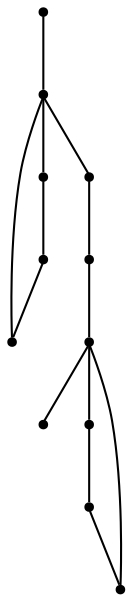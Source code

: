 graph {
  node [shape=point,comment="{\"directed\":false,\"doi\":\"10.1007/978-3-030-68766-3_38\",\"figure\":\"1 (1)\"}"]

  v0 [pos="663.8880551171624,367.9999394512522"]
  v1 [pos="631.4172178125917,429.9633746808746"]
  v2 [pos="550.804622780726,491.92240646653914"]
  v3 [pos="523.9295026451532,429.9633746808746"]
  v4 [pos="523.9334610241548,708.7874589753601"]
  v5 [pos="497.06272848940307,398.9794553440845"]
  v6 [pos="470.18759245672584,398.9794553440845"]
  v7 [pos="443.3208183009758,429.9633746808746"]
  v8 [pos="416.44967244150905,491.92240646653914"]
  v9 [pos="443.32480847418634,708.7874589753601"]
  v10 [pos="335.83265801461334,429.9633746808746"]
  v11 [pos="303.3691810693912,367.9999394512522"]

  v11 -- v10 [id="-3",pos="303.3691810693912,367.9999394512522 335.83265801461334,429.9633746808746 335.83265801461334,429.9633746808746 335.83265801461334,429.9633746808746"]
  v10 -- v9 [id="-4",pos="335.83265801461334,429.9633746808746 443.32480847418634,708.7874589753601 443.32480847418634,708.7874589753601 443.32480847418634,708.7874589753601"]
  v10 -- v6 [id="-5",pos="335.83265801461334,429.9633746808746 470.18759245672584,398.9794553440845 470.18759245672584,398.9794553440845 470.18759245672584,398.9794553440845"]
  v8 -- v10 [id="-6",pos="416.44967244150905,491.92240646653914 335.83265801461334,429.9633746808746 335.83265801461334,429.9633746808746 335.83265801461334,429.9633746808746"]
  v9 -- v7 [id="-7",pos="443.32480847418634,708.7874589753601 443.3208183009758,429.9633746808746 443.3208183009758,429.9633746808746 443.3208183009758,429.9633746808746"]
  v7 -- v8 [id="-8",pos="443.3208183009758,429.9633746808746 416.44967244150905,491.92240646653914 416.44967244150905,491.92240646653914 416.44967244150905,491.92240646653914"]
  v6 -- v5 [id="-9",pos="470.18759245672584,398.9794553440845 497.06272848940307,398.9794553440845 497.06272848940307,398.9794553440845 497.06272848940307,398.9794553440845"]
  v5 -- v1 [id="-10",pos="497.06272848940307,398.9794553440845 631.4172178125917,429.9633746808746 631.4172178125917,429.9633746808746 631.4172178125917,429.9633746808746"]
  v4 -- v1 [id="-11",pos="523.9334610241548,708.7874589753601 631.4172178125917,429.9633746808746 631.4172178125917,429.9633746808746 631.4172178125917,429.9633746808746"]
  v1 -- v0 [id="-12",pos="631.4172178125917,429.9633746808746 663.8880551171624,367.9999394512522 663.8880551171624,367.9999394512522 663.8880551171624,367.9999394512522"]
  v3 -- v4 [id="-13",pos="523.9295026451532,429.9633746808746 523.9334610241548,708.7874589753601 523.9334610241548,708.7874589753601 523.9334610241548,708.7874589753601"]
  v2 -- v3 [id="-14",pos="550.804622780726,491.92240646653914 523.9295026451532,429.9633746808746 523.9295026451532,429.9633746808746 523.9295026451532,429.9633746808746"]
  v1 -- v2 [id="-15",pos="631.4172178125917,429.9633746808746 550.804622780726,491.92240646653914 550.804622780726,491.92240646653914 550.804622780726,491.92240646653914"]
}